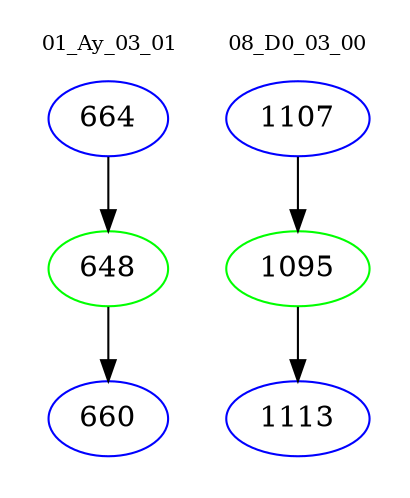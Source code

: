 digraph{
subgraph cluster_0 {
color = white
label = "01_Ay_03_01";
fontsize=10;
T0_664 [label="664", color="blue"]
T0_664 -> T0_648 [color="black"]
T0_648 [label="648", color="green"]
T0_648 -> T0_660 [color="black"]
T0_660 [label="660", color="blue"]
}
subgraph cluster_1 {
color = white
label = "08_D0_03_00";
fontsize=10;
T1_1107 [label="1107", color="blue"]
T1_1107 -> T1_1095 [color="black"]
T1_1095 [label="1095", color="green"]
T1_1095 -> T1_1113 [color="black"]
T1_1113 [label="1113", color="blue"]
}
}
